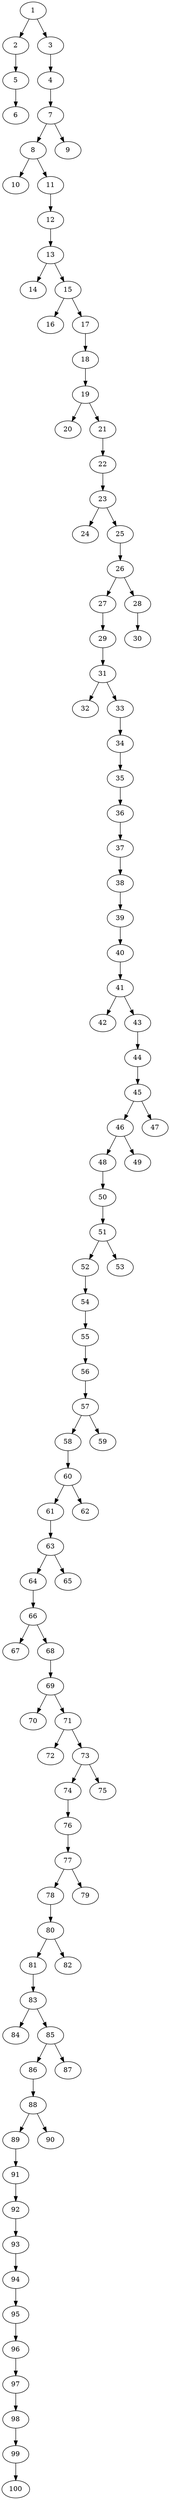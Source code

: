 // DAG automatically generated by daggen at Fri Aug  4 16:35:14 2017
// ./daggen --dot -n 100 --fat 0.2 --regular 0.8 --density 0.2 --jump 1 
digraph G {
  1 [size="134218", alpha="0.03"]
  1 -> 2 [size ="210"]
  1 -> 3 [size ="210"]
  2 [size="782758", alpha="0.16"]
  2 -> 5 [size ="679"]
  3 [size="782758", alpha="0.02"]
  3 -> 4 [size ="679"]
  4 [size="8590", alpha="0.09"]
  4 -> 7 [size ="34"]
  5 [size="68719", alpha="0.19"]
  5 -> 6 [size ="134"]
  6 [size="61507", alpha="0.19"]
  7 [size="154160", alpha="0.08"]
  7 -> 8 [size ="302"]
  7 -> 9 [size ="302"]
  8 [size="116227", alpha="0.18"]
  8 -> 10 [size ="411"]
  8 -> 11 [size ="411"]
  9 [size="499", alpha="0.15"]
  10 [size="25969", alpha="0.02"]
  11 [size="4025", alpha="0.10"]
  11 -> 12 [size ="134"]
  12 [size="238641", alpha="0.14"]
  12 -> 13 [size ="839"]
  13 [size="388340", alpha="0.12"]
  13 -> 14 [size ="839"]
  13 -> 15 [size ="839"]
  14 [size="2620", alpha="0.20"]
  15 [size="981827", alpha="0.12"]
  15 -> 16 [size ="679"]
  15 -> 17 [size ="679"]
  16 [size="320009", alpha="0.08"]
  17 [size="25381", alpha="0.17"]
  17 -> 18 [size ="537"]
  18 [size="134218", alpha="0.16"]
  18 -> 19 [size ="210"]
  19 [size="28991", alpha="0.10"]
  19 -> 20 [size ="75"]
  19 -> 21 [size ="75"]
  20 [size="763501", alpha="0.15"]
  21 [size="8590", alpha="0.06"]
  21 -> 22 [size ="34"]
  22 [size="106658", alpha="0.19"]
  22 -> 23 [size ="134"]
  23 [size="28991", alpha="0.20"]
  23 -> 24 [size ="75"]
  23 -> 25 [size ="75"]
  24 [size="24072", alpha="0.05"]
  25 [size="15797", alpha="0.04"]
  25 -> 26 [size ="411"]
  26 [size="4130", alpha="0.02"]
  26 -> 27 [size ="75"]
  26 -> 28 [size ="75"]
  27 [size="782758", alpha="0.10"]
  27 -> 29 [size ="679"]
  28 [size="1367739", alpha="0.14"]
  28 -> 30 [size ="839"]
  29 [size="368293", alpha="0.03"]
  29 -> 31 [size ="411"]
  30 [size="1073742", alpha="0.08"]
  31 [size="20353", alpha="0.08"]
  31 -> 32 [size ="34"]
  31 -> 33 [size ="34"]
  32 [size="782758", alpha="0.01"]
  33 [size="4607", alpha="0.16"]
  33 -> 34 [size ="210"]
  34 [size="134218", alpha="0.13"]
  34 -> 35 [size ="210"]
  35 [size="10967", alpha="0.16"]
  35 -> 36 [size ="302"]
  36 [size="134218", alpha="0.05"]
  36 -> 37 [size ="210"]
  37 [size="14466", alpha="0.07"]
  37 -> 38 [size ="34"]
  38 [size="183191", alpha="0.10"]
  38 -> 39 [size ="134"]
  39 [size="20655", alpha="0.05"]
  39 -> 40 [size ="34"]
  40 [size="7712", alpha="0.19"]
  40 -> 41 [size ="34"]
  41 [size="77779", alpha="0.01"]
  41 -> 42 [size ="302"]
  41 -> 43 [size ="302"]
  42 [size="450938", alpha="0.03"]
  43 [size="124590", alpha="0.01"]
  43 -> 44 [size ="210"]
  44 [size="26060", alpha="0.08"]
  44 -> 45 [size ="537"]
  45 [size="4772", alpha="0.11"]
  45 -> 46 [size ="210"]
  45 -> 47 [size ="210"]
  46 [size="1224797", alpha="0.11"]
  46 -> 48 [size ="839"]
  46 -> 49 [size ="839"]
  47 [size="156813", alpha="0.17"]
  48 [size="163395", alpha="0.01"]
  48 -> 50 [size ="134"]
  49 [size="225775", alpha="0.13"]
  50 [size="193476", alpha="0.18"]
  50 -> 51 [size ="210"]
  51 [size="2089", alpha="0.10"]
  51 -> 52 [size ="75"]
  51 -> 53 [size ="75"]
  52 [size="6817", alpha="0.02"]
  52 -> 54 [size ="411"]
  53 [size="495903", alpha="0.20"]
  54 [size="249592", alpha="0.09"]
  54 -> 55 [size ="839"]
  55 [size="211182", alpha="0.05"]
  55 -> 56 [size ="537"]
  56 [size="134218", alpha="0.03"]
  56 -> 57 [size ="210"]
  57 [size="295141", alpha="0.02"]
  57 -> 58 [size ="210"]
  57 -> 59 [size ="210"]
  58 [size="15651", alpha="0.15"]
  58 -> 60 [size ="302"]
  59 [size="45905", alpha="0.08"]
  60 [size="278410", alpha="0.11"]
  60 -> 61 [size ="302"]
  60 -> 62 [size ="302"]
  61 [size="28991", alpha="0.01"]
  61 -> 63 [size ="75"]
  62 [size="579510", alpha="0.04"]
  63 [size="38672", alpha="0.04"]
  63 -> 64 [size ="75"]
  63 -> 65 [size ="75"]
  64 [size="549756", alpha="0.05"]
  64 -> 66 [size ="537"]
  65 [size="231928", alpha="0.18"]
  66 [size="1680", alpha="0.06"]
  66 -> 67 [size ="75"]
  66 -> 68 [size ="75"]
  67 [size="28991", alpha="0.00"]
  68 [size="25704", alpha="0.10"]
  68 -> 69 [size ="411"]
  69 [size="21967", alpha="0.13"]
  69 -> 70 [size ="34"]
  69 -> 71 [size ="34"]
  70 [size="782758", alpha="0.06"]
  71 [size="39102", alpha="0.05"]
  71 -> 72 [size ="839"]
  71 -> 73 [size ="839"]
  72 [size="134218", alpha="0.20"]
  73 [size="18255", alpha="0.15"]
  73 -> 74 [size ="302"]
  73 -> 75 [size ="302"]
  74 [size="22175", alpha="0.01"]
  74 -> 76 [size ="34"]
  75 [size="1073742", alpha="0.11"]
  76 [size="134218", alpha="0.09"]
  76 -> 77 [size ="210"]
  77 [size="10567", alpha="0.18"]
  77 -> 78 [size ="839"]
  77 -> 79 [size ="839"]
  78 [size="5261", alpha="0.08"]
  78 -> 80 [size ="134"]
  79 [size="1090", alpha="0.08"]
  80 [size="134218", alpha="0.14"]
  80 -> 81 [size ="210"]
  80 -> 82 [size ="210"]
  81 [size="9262", alpha="0.07"]
  81 -> 83 [size ="210"]
  82 [size="134218", alpha="0.15"]
  83 [size="154162", alpha="0.09"]
  83 -> 84 [size ="679"]
  83 -> 85 [size ="679"]
  84 [size="344081", alpha="0.02"]
  85 [size="65463", alpha="0.18"]
  85 -> 86 [size ="302"]
  85 -> 87 [size ="302"]
  86 [size="45794", alpha="0.04"]
  86 -> 88 [size ="34"]
  87 [size="605194", alpha="0.05"]
  88 [size="89391", alpha="0.12"]
  88 -> 89 [size ="75"]
  88 -> 90 [size ="75"]
  89 [size="37330", alpha="0.06"]
  89 -> 91 [size ="34"]
  90 [size="782758", alpha="0.13"]
  91 [size="80619", alpha="0.16"]
  91 -> 92 [size ="75"]
  92 [size="1073742", alpha="0.11"]
  92 -> 93 [size ="839"]
  93 [size="231928", alpha="0.02"]
  93 -> 94 [size ="302"]
  94 [size="26204", alpha="0.17"]
  94 -> 95 [size ="537"]
  95 [size="1073742", alpha="0.07"]
  95 -> 96 [size ="839"]
  96 [size="8590", alpha="0.03"]
  96 -> 97 [size ="34"]
  97 [size="3791", alpha="0.13"]
  97 -> 98 [size ="210"]
  98 [size="351732", alpha="0.18"]
  98 -> 99 [size ="537"]
  99 [size="231928", alpha="0.06"]
  99 -> 100 [size ="302"]
  100 [size="549756", alpha="0.11"]
}
